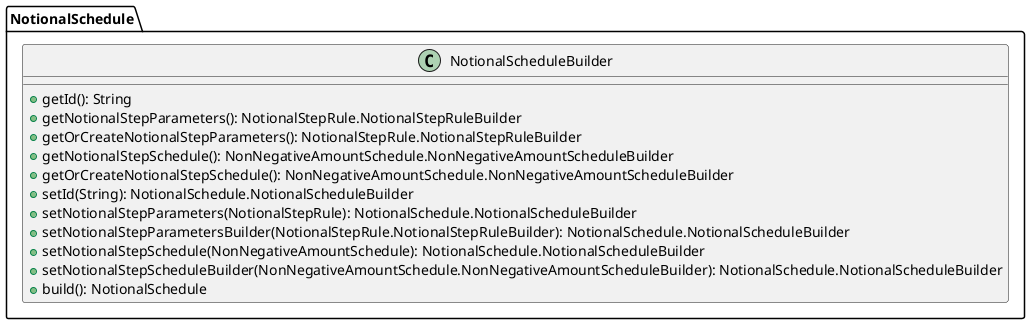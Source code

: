 @startuml

    class NotionalSchedule.NotionalScheduleBuilder [[NotionalSchedule.NotionalScheduleBuilder.html]] {
        +getId(): String
        +getNotionalStepParameters(): NotionalStepRule.NotionalStepRuleBuilder
        +getOrCreateNotionalStepParameters(): NotionalStepRule.NotionalStepRuleBuilder
        +getNotionalStepSchedule(): NonNegativeAmountSchedule.NonNegativeAmountScheduleBuilder
        +getOrCreateNotionalStepSchedule(): NonNegativeAmountSchedule.NonNegativeAmountScheduleBuilder
        +setId(String): NotionalSchedule.NotionalScheduleBuilder
        +setNotionalStepParameters(NotionalStepRule): NotionalSchedule.NotionalScheduleBuilder
        +setNotionalStepParametersBuilder(NotionalStepRule.NotionalStepRuleBuilder): NotionalSchedule.NotionalScheduleBuilder
        +setNotionalStepSchedule(NonNegativeAmountSchedule): NotionalSchedule.NotionalScheduleBuilder
        +setNotionalStepScheduleBuilder(NonNegativeAmountSchedule.NonNegativeAmountScheduleBuilder): NotionalSchedule.NotionalScheduleBuilder
        +build(): NotionalSchedule
    }

@enduml
